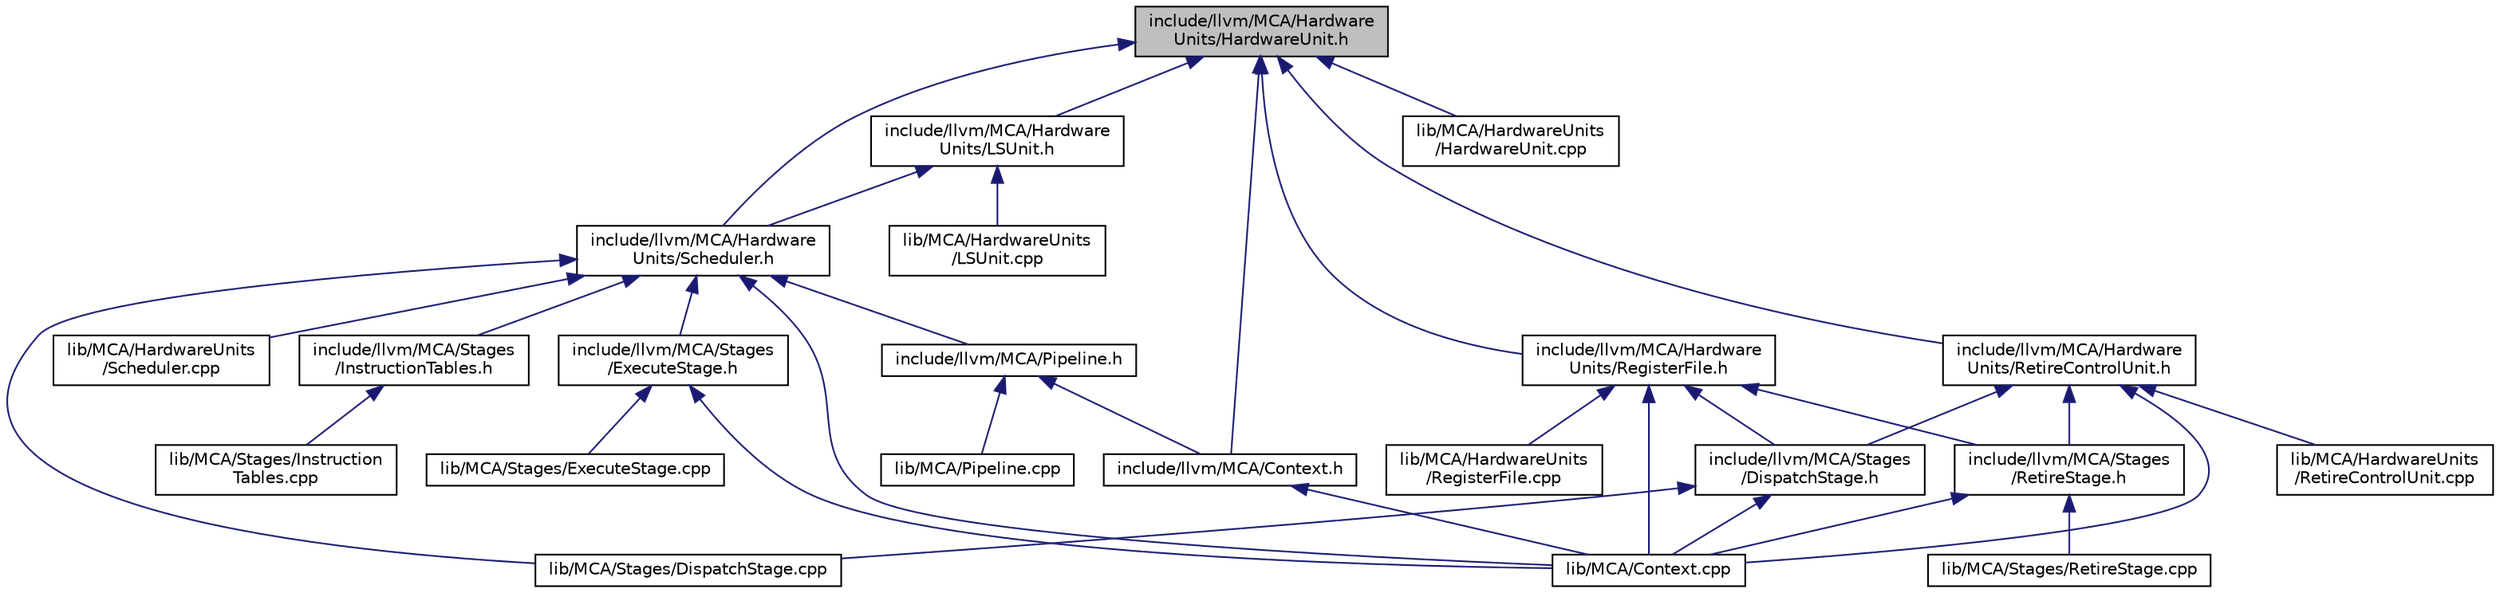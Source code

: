 digraph "include/llvm/MCA/HardwareUnits/HardwareUnit.h"
{
 // LATEX_PDF_SIZE
  bgcolor="transparent";
  edge [fontname="Helvetica",fontsize="10",labelfontname="Helvetica",labelfontsize="10"];
  node [fontname="Helvetica",fontsize="10",shape="box"];
  Node1 [label="include/llvm/MCA/Hardware\lUnits/HardwareUnit.h",height=0.2,width=0.4,color="black", fillcolor="grey75", style="filled", fontcolor="black",tooltip="This file defines a base class for describing a simulated hardware unit."];
  Node1 -> Node2 [dir="back",color="midnightblue",fontsize="10",style="solid",fontname="Helvetica"];
  Node2 [label="include/llvm/MCA/Context.h",height=0.2,width=0.4,color="black",URL="$Context_8h.html",tooltip="This file defines a class for holding ownership of various simulated hardware units."];
  Node2 -> Node3 [dir="back",color="midnightblue",fontsize="10",style="solid",fontname="Helvetica"];
  Node3 [label="lib/MCA/Context.cpp",height=0.2,width=0.4,color="black",URL="$Context_8cpp.html",tooltip="This file defines a class for holding ownership of various simulated hardware units."];
  Node1 -> Node4 [dir="back",color="midnightblue",fontsize="10",style="solid",fontname="Helvetica"];
  Node4 [label="include/llvm/MCA/Hardware\lUnits/LSUnit.h",height=0.2,width=0.4,color="black",URL="$LSUnit_8h.html",tooltip="A Load/Store unit class that models load/store queues and that implements a simple weak memory consis..."];
  Node4 -> Node5 [dir="back",color="midnightblue",fontsize="10",style="solid",fontname="Helvetica"];
  Node5 [label="include/llvm/MCA/Hardware\lUnits/Scheduler.h",height=0.2,width=0.4,color="black",URL="$Scheduler_8h.html",tooltip="A scheduler for Processor Resource Units and Processor Resource Groups."];
  Node5 -> Node6 [dir="back",color="midnightblue",fontsize="10",style="solid",fontname="Helvetica"];
  Node6 [label="include/llvm/MCA/Pipeline.h",height=0.2,width=0.4,color="black",URL="$Pipeline_8h.html",tooltip="This file implements an ordered container of stages that simulate the pipeline of a hardware backend."];
  Node6 -> Node2 [dir="back",color="midnightblue",fontsize="10",style="solid",fontname="Helvetica"];
  Node6 -> Node7 [dir="back",color="midnightblue",fontsize="10",style="solid",fontname="Helvetica"];
  Node7 [label="lib/MCA/Pipeline.cpp",height=0.2,width=0.4,color="black",URL="$Pipeline_8cpp.html",tooltip="This file implements an ordered container of stages that simulate the pipeline of a hardware backend."];
  Node5 -> Node8 [dir="back",color="midnightblue",fontsize="10",style="solid",fontname="Helvetica"];
  Node8 [label="include/llvm/MCA/Stages\l/ExecuteStage.h",height=0.2,width=0.4,color="black",URL="$ExecuteStage_8h.html",tooltip="This file defines the execution stage of a default instruction pipeline."];
  Node8 -> Node3 [dir="back",color="midnightblue",fontsize="10",style="solid",fontname="Helvetica"];
  Node8 -> Node9 [dir="back",color="midnightblue",fontsize="10",style="solid",fontname="Helvetica"];
  Node9 [label="lib/MCA/Stages/ExecuteStage.cpp",height=0.2,width=0.4,color="black",URL="$ExecuteStage_8cpp.html",tooltip="This file defines the execution stage of an instruction pipeline."];
  Node5 -> Node10 [dir="back",color="midnightblue",fontsize="10",style="solid",fontname="Helvetica"];
  Node10 [label="include/llvm/MCA/Stages\l/InstructionTables.h",height=0.2,width=0.4,color="black",URL="$InstructionTables_8h.html",tooltip="This file implements a custom stage to generate instruction tables."];
  Node10 -> Node11 [dir="back",color="midnightblue",fontsize="10",style="solid",fontname="Helvetica"];
  Node11 [label="lib/MCA/Stages/Instruction\lTables.cpp",height=0.2,width=0.4,color="black",URL="$InstructionTables_8cpp.html",tooltip="This file implements the method InstructionTables::execute()."];
  Node5 -> Node3 [dir="back",color="midnightblue",fontsize="10",style="solid",fontname="Helvetica"];
  Node5 -> Node12 [dir="back",color="midnightblue",fontsize="10",style="solid",fontname="Helvetica"];
  Node12 [label="lib/MCA/HardwareUnits\l/Scheduler.cpp",height=0.2,width=0.4,color="black",URL="$Scheduler_8cpp.html",tooltip=" "];
  Node5 -> Node13 [dir="back",color="midnightblue",fontsize="10",style="solid",fontname="Helvetica"];
  Node13 [label="lib/MCA/Stages/DispatchStage.cpp",height=0.2,width=0.4,color="black",URL="$DispatchStage_8cpp.html",tooltip="This file models the dispatch component of an instruction pipeline."];
  Node4 -> Node14 [dir="back",color="midnightblue",fontsize="10",style="solid",fontname="Helvetica"];
  Node14 [label="lib/MCA/HardwareUnits\l/LSUnit.cpp",height=0.2,width=0.4,color="black",URL="$LSUnit_8cpp.html",tooltip="A Load-Store Unit for the llvm-mca tool."];
  Node1 -> Node15 [dir="back",color="midnightblue",fontsize="10",style="solid",fontname="Helvetica"];
  Node15 [label="include/llvm/MCA/Hardware\lUnits/RegisterFile.h",height=0.2,width=0.4,color="black",URL="$RegisterFile_8h.html",tooltip="This file defines a register mapping file class."];
  Node15 -> Node16 [dir="back",color="midnightblue",fontsize="10",style="solid",fontname="Helvetica"];
  Node16 [label="include/llvm/MCA/Stages\l/DispatchStage.h",height=0.2,width=0.4,color="black",URL="$DispatchStage_8h.html",tooltip="This file models the dispatch component of an instruction pipeline."];
  Node16 -> Node3 [dir="back",color="midnightblue",fontsize="10",style="solid",fontname="Helvetica"];
  Node16 -> Node13 [dir="back",color="midnightblue",fontsize="10",style="solid",fontname="Helvetica"];
  Node15 -> Node17 [dir="back",color="midnightblue",fontsize="10",style="solid",fontname="Helvetica"];
  Node17 [label="include/llvm/MCA/Stages\l/RetireStage.h",height=0.2,width=0.4,color="black",URL="$RetireStage_8h.html",tooltip="This file defines the retire stage of a default instruction pipeline."];
  Node17 -> Node3 [dir="back",color="midnightblue",fontsize="10",style="solid",fontname="Helvetica"];
  Node17 -> Node18 [dir="back",color="midnightblue",fontsize="10",style="solid",fontname="Helvetica"];
  Node18 [label="lib/MCA/Stages/RetireStage.cpp",height=0.2,width=0.4,color="black",URL="$RetireStage_8cpp.html",tooltip="This file defines the retire stage of an instruction pipeline."];
  Node15 -> Node3 [dir="back",color="midnightblue",fontsize="10",style="solid",fontname="Helvetica"];
  Node15 -> Node19 [dir="back",color="midnightblue",fontsize="10",style="solid",fontname="Helvetica"];
  Node19 [label="lib/MCA/HardwareUnits\l/RegisterFile.cpp",height=0.2,width=0.4,color="black",URL="$RegisterFile_8cpp.html",tooltip="This file defines a register mapping file class."];
  Node1 -> Node20 [dir="back",color="midnightblue",fontsize="10",style="solid",fontname="Helvetica"];
  Node20 [label="include/llvm/MCA/Hardware\lUnits/RetireControlUnit.h",height=0.2,width=0.4,color="black",URL="$RetireControlUnit_8h.html",tooltip="This file simulates the hardware responsible for retiring instructions."];
  Node20 -> Node16 [dir="back",color="midnightblue",fontsize="10",style="solid",fontname="Helvetica"];
  Node20 -> Node17 [dir="back",color="midnightblue",fontsize="10",style="solid",fontname="Helvetica"];
  Node20 -> Node3 [dir="back",color="midnightblue",fontsize="10",style="solid",fontname="Helvetica"];
  Node20 -> Node21 [dir="back",color="midnightblue",fontsize="10",style="solid",fontname="Helvetica"];
  Node21 [label="lib/MCA/HardwareUnits\l/RetireControlUnit.cpp",height=0.2,width=0.4,color="black",URL="$RetireControlUnit_8cpp.html",tooltip="This file simulates the hardware responsible for retiring instructions."];
  Node1 -> Node5 [dir="back",color="midnightblue",fontsize="10",style="solid",fontname="Helvetica"];
  Node1 -> Node22 [dir="back",color="midnightblue",fontsize="10",style="solid",fontname="Helvetica"];
  Node22 [label="lib/MCA/HardwareUnits\l/HardwareUnit.cpp",height=0.2,width=0.4,color="black",URL="$HardwareUnit_8cpp.html",tooltip="This file defines the anchor for the base class that describes simulated hardware units."];
}

